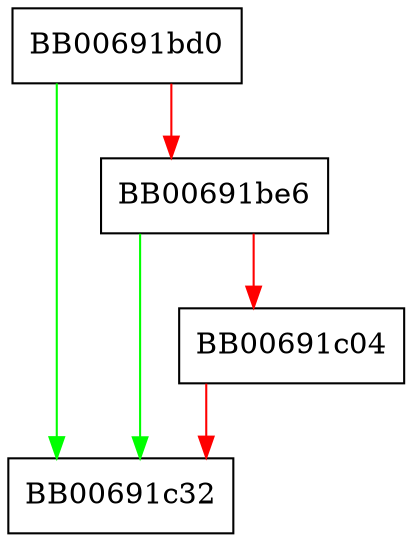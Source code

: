 digraph aes_256_ctr_newctx {
  node [shape="box"];
  graph [splines=ortho];
  BB00691bd0 -> BB00691c32 [color="green"];
  BB00691bd0 -> BB00691be6 [color="red"];
  BB00691be6 -> BB00691c32 [color="green"];
  BB00691be6 -> BB00691c04 [color="red"];
  BB00691c04 -> BB00691c32 [color="red"];
}